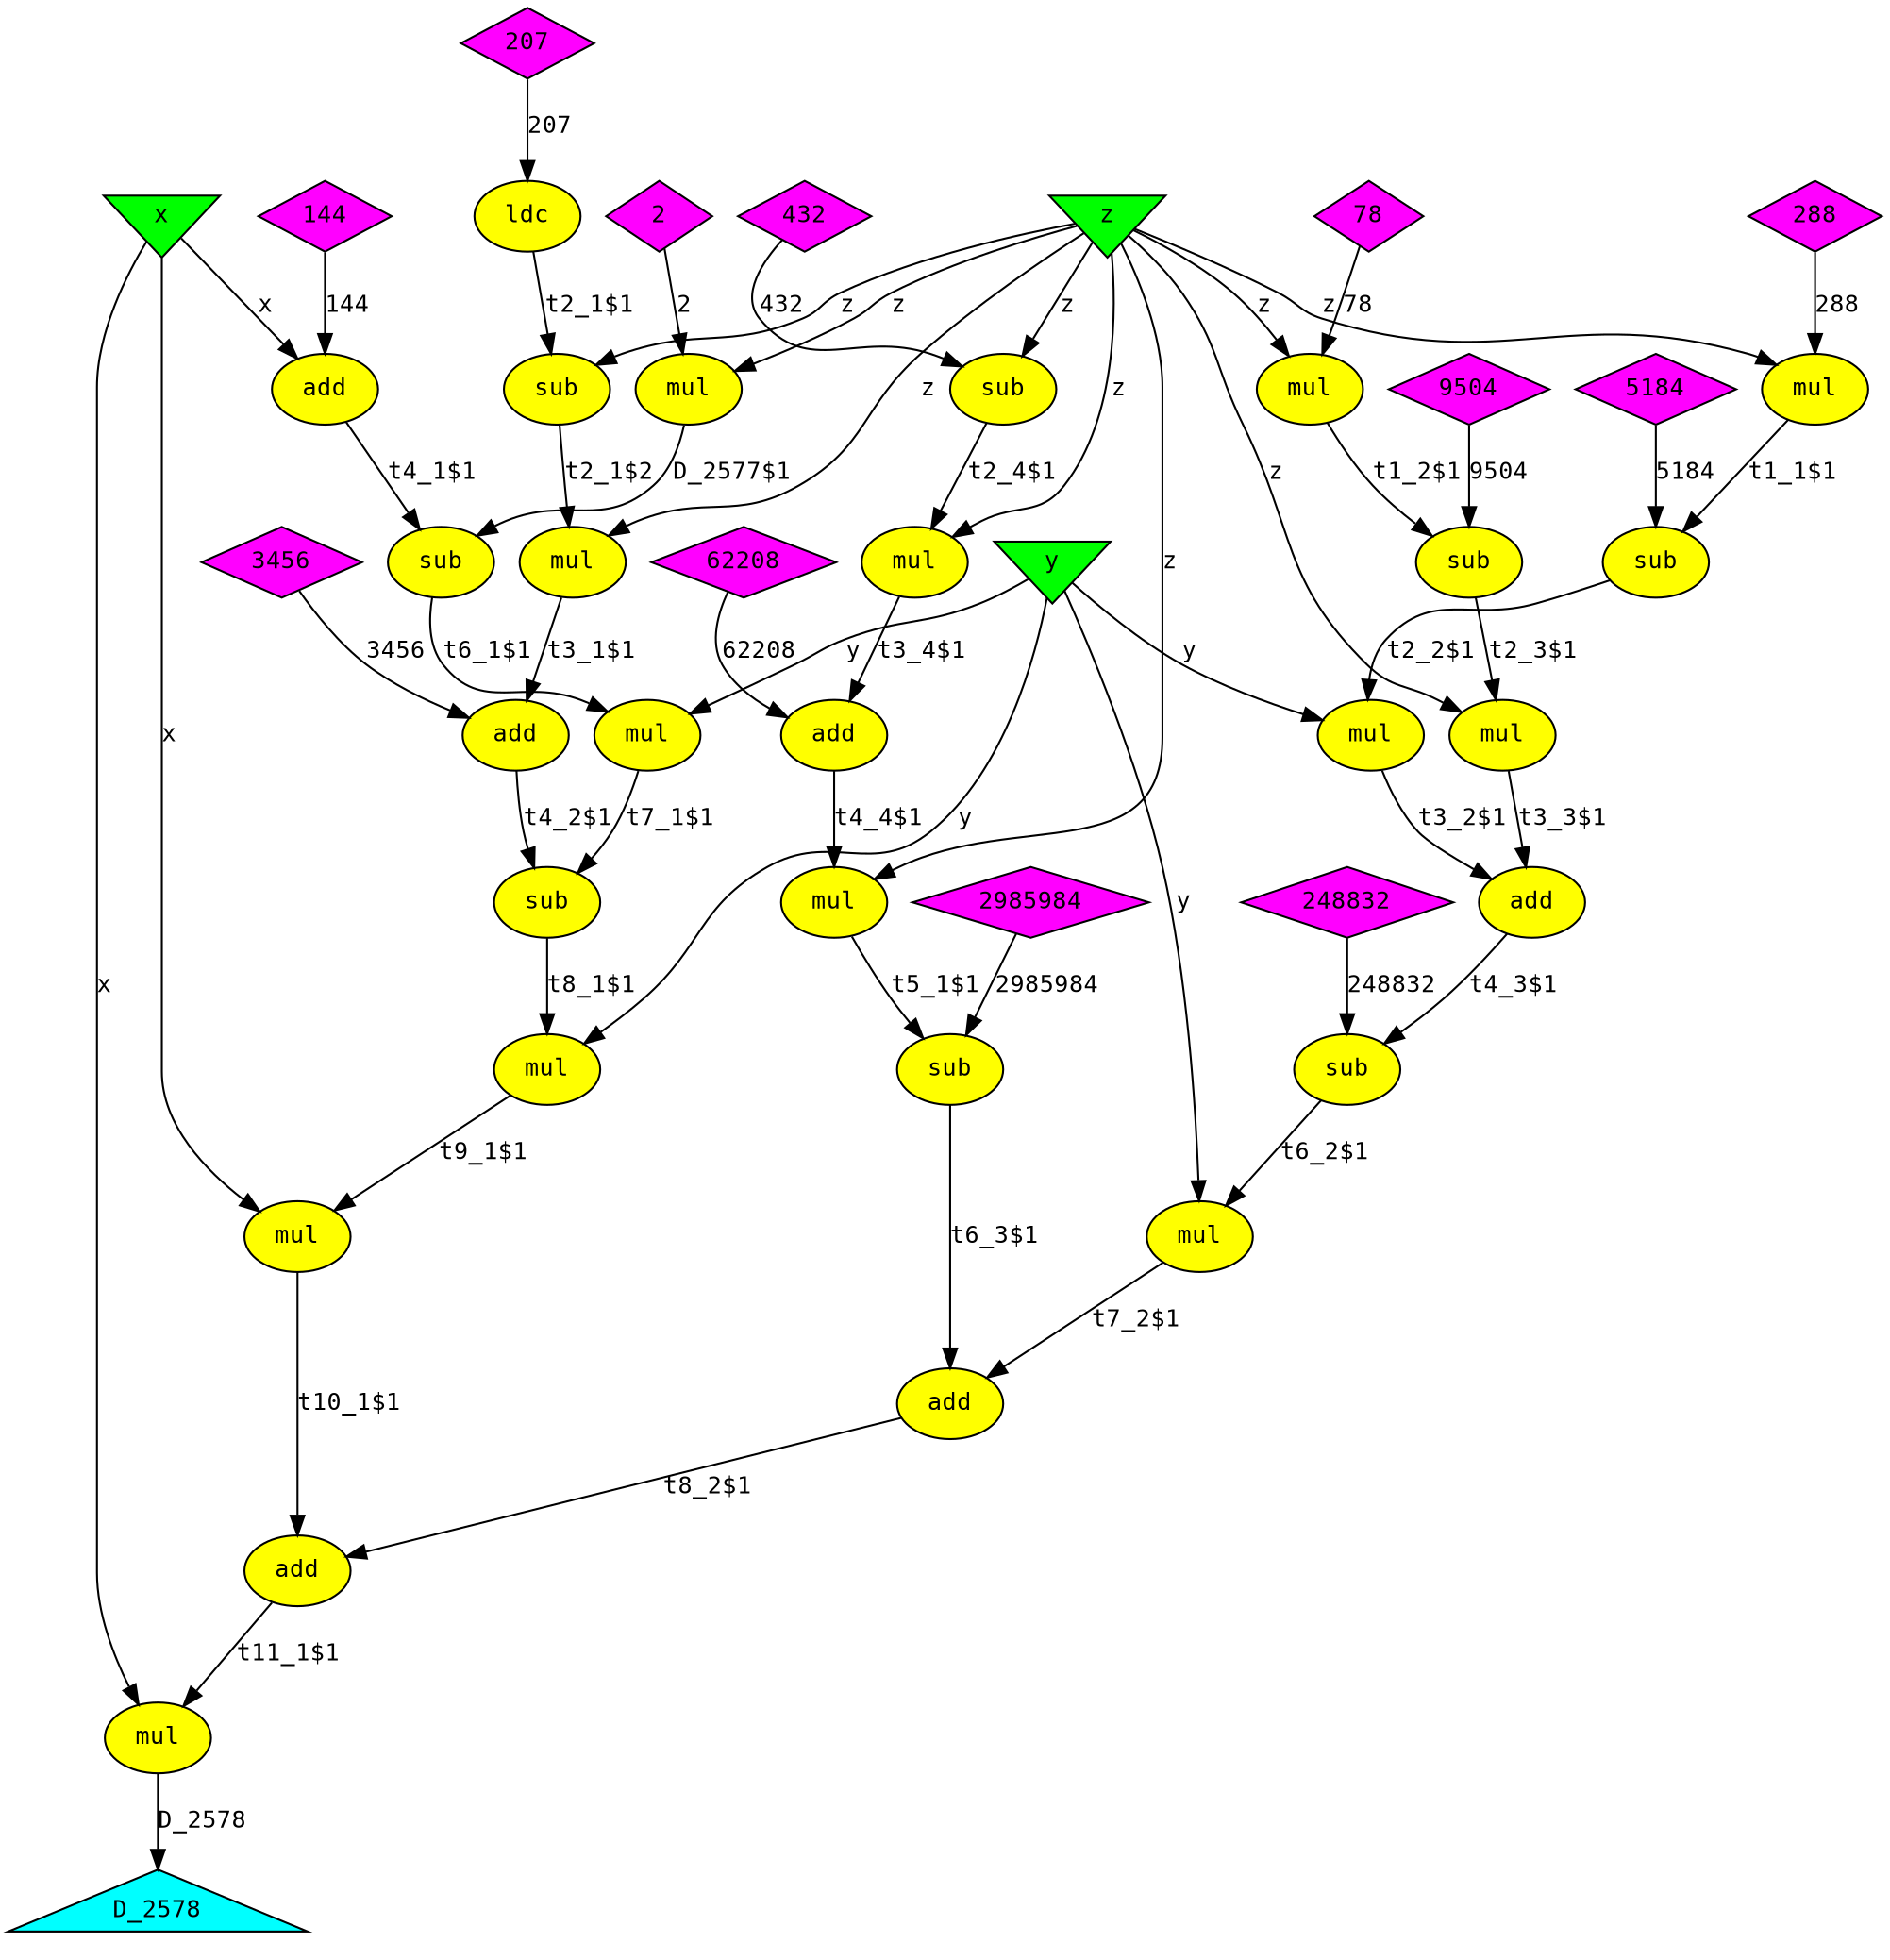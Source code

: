 digraph foo
{
  graph [rankdir="TB", nodesep = "0.175"];
  node [fontname="Courier", fontsize="12", style="filled"];
  edge [fontname="Courier", fontsize="12"];

  D_2578  [label="D_2578", ntype="outvar", argix="0", dataspec="s32", bb="-1", shape="triangle", fillcolor="cyan"];
  add_11  [label="add", ntype="operation", argix="-1", dataspec="na", bb="1", shape="ellipse", fillcolor="yellow"];
  add_12  [label="add", ntype="operation", argix="-1", dataspec="na", bb="1", shape="ellipse", fillcolor="yellow"];
  add_13  [label="add", ntype="operation", argix="-1", dataspec="na", bb="1", shape="ellipse", fillcolor="yellow"];
  add_14  [label="add", ntype="operation", argix="-1", dataspec="na", bb="1", shape="ellipse", fillcolor="yellow"];
  add_23  [label="add", ntype="operation", argix="-1", dataspec="na", bb="1", shape="ellipse", fillcolor="yellow"];
  add_26  [label="add", ntype="operation", argix="-1", dataspec="na", bb="1", shape="ellipse", fillcolor="yellow"];
  cnst144  [label="144", ntype="constant", argix="-1", dataspec="s32", bb="-1", shape="diamond", fillcolor="magenta"];
  cnst2  [label="2", ntype="constant", argix="-1", dataspec="s32", bb="-1", shape="diamond", fillcolor="magenta"];
  cnst207  [label="207", ntype="constant", argix="-1", dataspec="s32", bb="-1", shape="diamond", fillcolor="magenta"];
  cnst248832  [label="248832", ntype="constant", argix="-1", dataspec="s32", bb="-1", shape="diamond", fillcolor="magenta"];
  cnst288  [label="288", ntype="constant", argix="-1", dataspec="s32", bb="-1", shape="diamond", fillcolor="magenta"];
  cnst2985984  [label="2985984", ntype="constant", argix="-1", dataspec="s32", bb="-1", shape="diamond", fillcolor="magenta"];
  cnst3456  [label="3456", ntype="constant", argix="-1", dataspec="s32", bb="-1", shape="diamond", fillcolor="magenta"];
  cnst432  [label="432", ntype="constant", argix="-1", dataspec="s32", bb="-1", shape="diamond", fillcolor="magenta"];
  cnst5184  [label="5184", ntype="constant", argix="-1", dataspec="s32", bb="-1", shape="diamond", fillcolor="magenta"];
  cnst62208  [label="62208", ntype="constant", argix="-1", dataspec="s32", bb="-1", shape="diamond", fillcolor="magenta"];
  cnst78  [label="78", ntype="constant", argix="-1", dataspec="s32", bb="-1", shape="diamond", fillcolor="magenta"];
  cnst9504  [label="9504", ntype="constant", argix="-1", dataspec="s32", bb="-1", shape="diamond", fillcolor="magenta"];
  ldc_2  [label="ldc", ntype="operation", argix="-1", dataspec="na", bb="1", shape="ellipse", fillcolor="yellow"];
  mul_0  [label="mul", ntype="operation", argix="-1", dataspec="na", bb="1", shape="ellipse", fillcolor="yellow"];
  mul_1  [label="mul", ntype="operation", argix="-1", dataspec="na", bb="1", shape="ellipse", fillcolor="yellow"];
  mul_10  [label="mul", ntype="operation", argix="-1", dataspec="na", bb="1", shape="ellipse", fillcolor="yellow"];
  mul_15  [label="mul", ntype="operation", argix="-1", dataspec="na", bb="1", shape="ellipse", fillcolor="yellow"];
  mul_16  [label="mul", ntype="operation", argix="-1", dataspec="na", bb="1", shape="ellipse", fillcolor="yellow"];
  mul_20  [label="mul", ntype="operation", argix="-1", dataspec="na", bb="1", shape="ellipse", fillcolor="yellow"];
  mul_21  [label="mul", ntype="operation", argix="-1", dataspec="na", bb="1", shape="ellipse", fillcolor="yellow"];
  mul_24  [label="mul", ntype="operation", argix="-1", dataspec="na", bb="1", shape="ellipse", fillcolor="yellow"];
  mul_25  [label="mul", ntype="operation", argix="-1", dataspec="na", bb="1", shape="ellipse", fillcolor="yellow"];
  mul_27  [label="mul", ntype="operation", argix="-1", dataspec="na", bb="1", shape="ellipse", fillcolor="yellow"];
  mul_7  [label="mul", ntype="operation", argix="-1", dataspec="na", bb="1", shape="ellipse", fillcolor="yellow"];
  mul_8  [label="mul", ntype="operation", argix="-1", dataspec="na", bb="1", shape="ellipse", fillcolor="yellow"];
  mul_9  [label="mul", ntype="operation", argix="-1", dataspec="na", bb="1", shape="ellipse", fillcolor="yellow"];
  sub_17  [label="sub", ntype="operation", argix="-1", dataspec="na", bb="1", shape="ellipse", fillcolor="yellow"];
  sub_18  [label="sub", ntype="operation", argix="-1", dataspec="na", bb="1", shape="ellipse", fillcolor="yellow"];
  sub_19  [label="sub", ntype="operation", argix="-1", dataspec="na", bb="1", shape="ellipse", fillcolor="yellow"];
  sub_22  [label="sub", ntype="operation", argix="-1", dataspec="na", bb="1", shape="ellipse", fillcolor="yellow"];
  sub_3  [label="sub", ntype="operation", argix="-1", dataspec="na", bb="1", shape="ellipse", fillcolor="yellow"];
  sub_4  [label="sub", ntype="operation", argix="-1", dataspec="na", bb="1", shape="ellipse", fillcolor="yellow"];
  sub_5  [label="sub", ntype="operation", argix="-1", dataspec="na", bb="1", shape="ellipse", fillcolor="yellow"];
  sub_6  [label="sub", ntype="operation", argix="-1", dataspec="na", bb="1", shape="ellipse", fillcolor="yellow"];
  x  [label="x", ntype="invar", argix="0", dataspec="s32", bb="-1", shape="invtriangle", fillcolor="green"];
  y  [label="y", ntype="invar", argix="1", dataspec="s32", bb="-1", shape="invtriangle", fillcolor="green"];
  z  [label="z", ntype="invar", argix="2", dataspec="s32", bb="-1", shape="invtriangle", fillcolor="green"];

  add_11 -> sub_17  [label="t4_1$1", etype="D", vtype="localvar", order="2", argix="-1", dataspec="s32"];
  add_12 -> sub_22  [label="t4_2$1", etype="D", vtype="localvar", order="2", argix="-1", dataspec="s32"];
  add_13 -> sub_18  [label="t4_3$1", etype="D", vtype="localvar", order="1", argix="-1", dataspec="s32"];
  add_14 -> mul_15  [label="t4_4$1", etype="D", vtype="localvar", order="2", argix="-1", dataspec="s32"];
  add_23 -> add_26  [label="t8_2$1", etype="D", vtype="localvar", order="2", argix="-1", dataspec="s32"];
  add_26 -> mul_27  [label="t11_1$1", etype="D", vtype="localvar", order="2", argix="-1", dataspec="s32"];
  cnst144 -> add_11  [label="144", etype="D", vtype="globalvar", order="2", argix="-1", dataspec="s32"];
  cnst207 -> ldc_2  [label="207", etype="D", vtype="globalvar", order="1", argix="-1", dataspec="s32"];
  cnst248832 -> sub_18  [label="248832", etype="D", vtype="globalvar", order="2", argix="-1", dataspec="s32"];
  cnst288 -> mul_0  [label="288", etype="D", vtype="globalvar", order="2", argix="-1", dataspec="s32"];
  cnst2985984 -> sub_19  [label="2985984", etype="D", vtype="globalvar", order="2", argix="-1", dataspec="s32"];
  cnst2 -> mul_16  [label="2", etype="D", vtype="globalvar", order="2", argix="-1", dataspec="s32"];
  cnst3456 -> add_12  [label="3456", etype="D", vtype="globalvar", order="2", argix="-1", dataspec="s32"];
  cnst432 -> sub_6  [label="432", etype="D", vtype="globalvar", order="2", argix="-1", dataspec="s32"];
  cnst5184 -> sub_4  [label="5184", etype="D", vtype="globalvar", order="2", argix="-1", dataspec="s32"];
  cnst62208 -> add_14  [label="62208", etype="D", vtype="globalvar", order="2", argix="-1", dataspec="s32"];
  cnst78 -> mul_1  [label="78", etype="D", vtype="globalvar", order="2", argix="-1", dataspec="s32"];
  cnst9504 -> sub_5  [label="9504", etype="D", vtype="globalvar", order="2", argix="-1", dataspec="s32"];
  ldc_2 -> sub_3  [label="t2_1$1", etype="D", vtype="localvar", order="1", argix="-1", dataspec="s32"];
  mul_0 -> sub_4  [label="t1_1$1", etype="D", vtype="localvar", order="1", argix="-1", dataspec="s32"];
  mul_10 -> add_14  [label="t3_4$1", etype="D", vtype="localvar", order="1", argix="-1", dataspec="s32"];
  mul_15 -> sub_19  [label="t5_1$1", etype="D", vtype="localvar", order="1", argix="-1", dataspec="s32"];
  mul_16 -> sub_17  [label="D_2577$1", etype="D", vtype="localvar", order="1", argix="-1", dataspec="s32"];
  mul_1 -> sub_5  [label="t1_2$1", etype="D", vtype="localvar", order="1", argix="-1", dataspec="s32"];
  mul_20 -> sub_22  [label="t7_1$1", etype="D", vtype="localvar", order="1", argix="-1", dataspec="s32"];
  mul_21 -> add_23  [label="t7_2$1", etype="D", vtype="localvar", order="1", argix="-1", dataspec="s32"];
  mul_24 -> mul_25  [label="t9_1$1", etype="D", vtype="localvar", order="2", argix="-1", dataspec="s32"];
  mul_25 -> add_26  [label="t10_1$1", etype="D", vtype="localvar", order="1", argix="-1", dataspec="s32"];
  mul_27 -> D_2578  [label="D_2578", etype="D", vtype="outarg", order="1", argix="-1", dataspec="s32"];
  mul_7 -> add_12  [label="t3_1$1", etype="D", vtype="localvar", order="1", argix="-1", dataspec="s32"];
  mul_8 -> add_13  [label="t3_2$1", etype="D", vtype="localvar", order="1", argix="-1", dataspec="s32"];
  mul_9 -> add_13  [label="t3_3$1", etype="D", vtype="localvar", order="2", argix="-1", dataspec="s32"];
  sub_17 -> mul_20  [label="t6_1$1", etype="D", vtype="localvar", order="2", argix="-1", dataspec="s32"];
  sub_18 -> mul_21  [label="t6_2$1", etype="D", vtype="localvar", order="2", argix="-1", dataspec="s32"];
  sub_19 -> add_23  [label="t6_3$1", etype="D", vtype="localvar", order="2", argix="-1", dataspec="s32"];
  sub_22 -> mul_24  [label="t8_1$1", etype="D", vtype="localvar", order="2", argix="-1", dataspec="s32"];
  sub_3 -> mul_7  [label="t2_1$2", etype="D", vtype="localvar", order="2", argix="-1", dataspec="s32"];
  sub_4 -> mul_8  [label="t2_2$1", etype="D", vtype="localvar", order="2", argix="-1", dataspec="s32"];
  sub_5 -> mul_9  [label="t2_3$1", etype="D", vtype="localvar", order="2", argix="-1", dataspec="s32"];
  sub_6 -> mul_10  [label="t2_4$1", etype="D", vtype="localvar", order="2", argix="-1", dataspec="s32"];
  x -> add_11  [label="x", etype="D", vtype="inarg", order="1", argix="-1", dataspec="s32"];
  x -> mul_25  [label="x", etype="D", vtype="inarg", order="1", argix="-1", dataspec="s32"];
  x -> mul_27  [label="x", etype="D", vtype="inarg", order="1", argix="-1", dataspec="s32"];
  y -> mul_20  [label="y", etype="D", vtype="inarg", order="1", argix="-1", dataspec="s32"];
  y -> mul_21  [label="y", etype="D", vtype="inarg", order="1", argix="-1", dataspec="s32"];
  y -> mul_24  [label="y", etype="D", vtype="inarg", order="1", argix="-1", dataspec="s32"];
  y -> mul_8  [label="y", etype="D", vtype="inarg", order="1", argix="-1", dataspec="s32"];
  z -> mul_0  [label="z", etype="D", vtype="inarg", order="1", argix="-1", dataspec="s32"];
  z -> mul_1  [label="z", etype="D", vtype="inarg", order="1", argix="-1", dataspec="s32"];
  z -> mul_10  [label="z", etype="D", vtype="inarg", order="1", argix="-1", dataspec="s32"];
  z -> mul_15  [label="z", etype="D", vtype="inarg", order="1", argix="-1", dataspec="s32"];
  z -> mul_16  [label="z", etype="D", vtype="inarg", order="1", argix="-1", dataspec="s32"];
  z -> mul_7  [label="z", etype="D", vtype="inarg", order="1", argix="-1", dataspec="s32"];
  z -> mul_9  [label="z", etype="D", vtype="inarg", order="1", argix="-1", dataspec="s32"];
  z -> sub_3  [label="z", etype="D", vtype="inarg", order="2", argix="-1", dataspec="s32"];
  z -> sub_6  [label="z", etype="D", vtype="inarg", order="1", argix="-1", dataspec="s32"];

}
